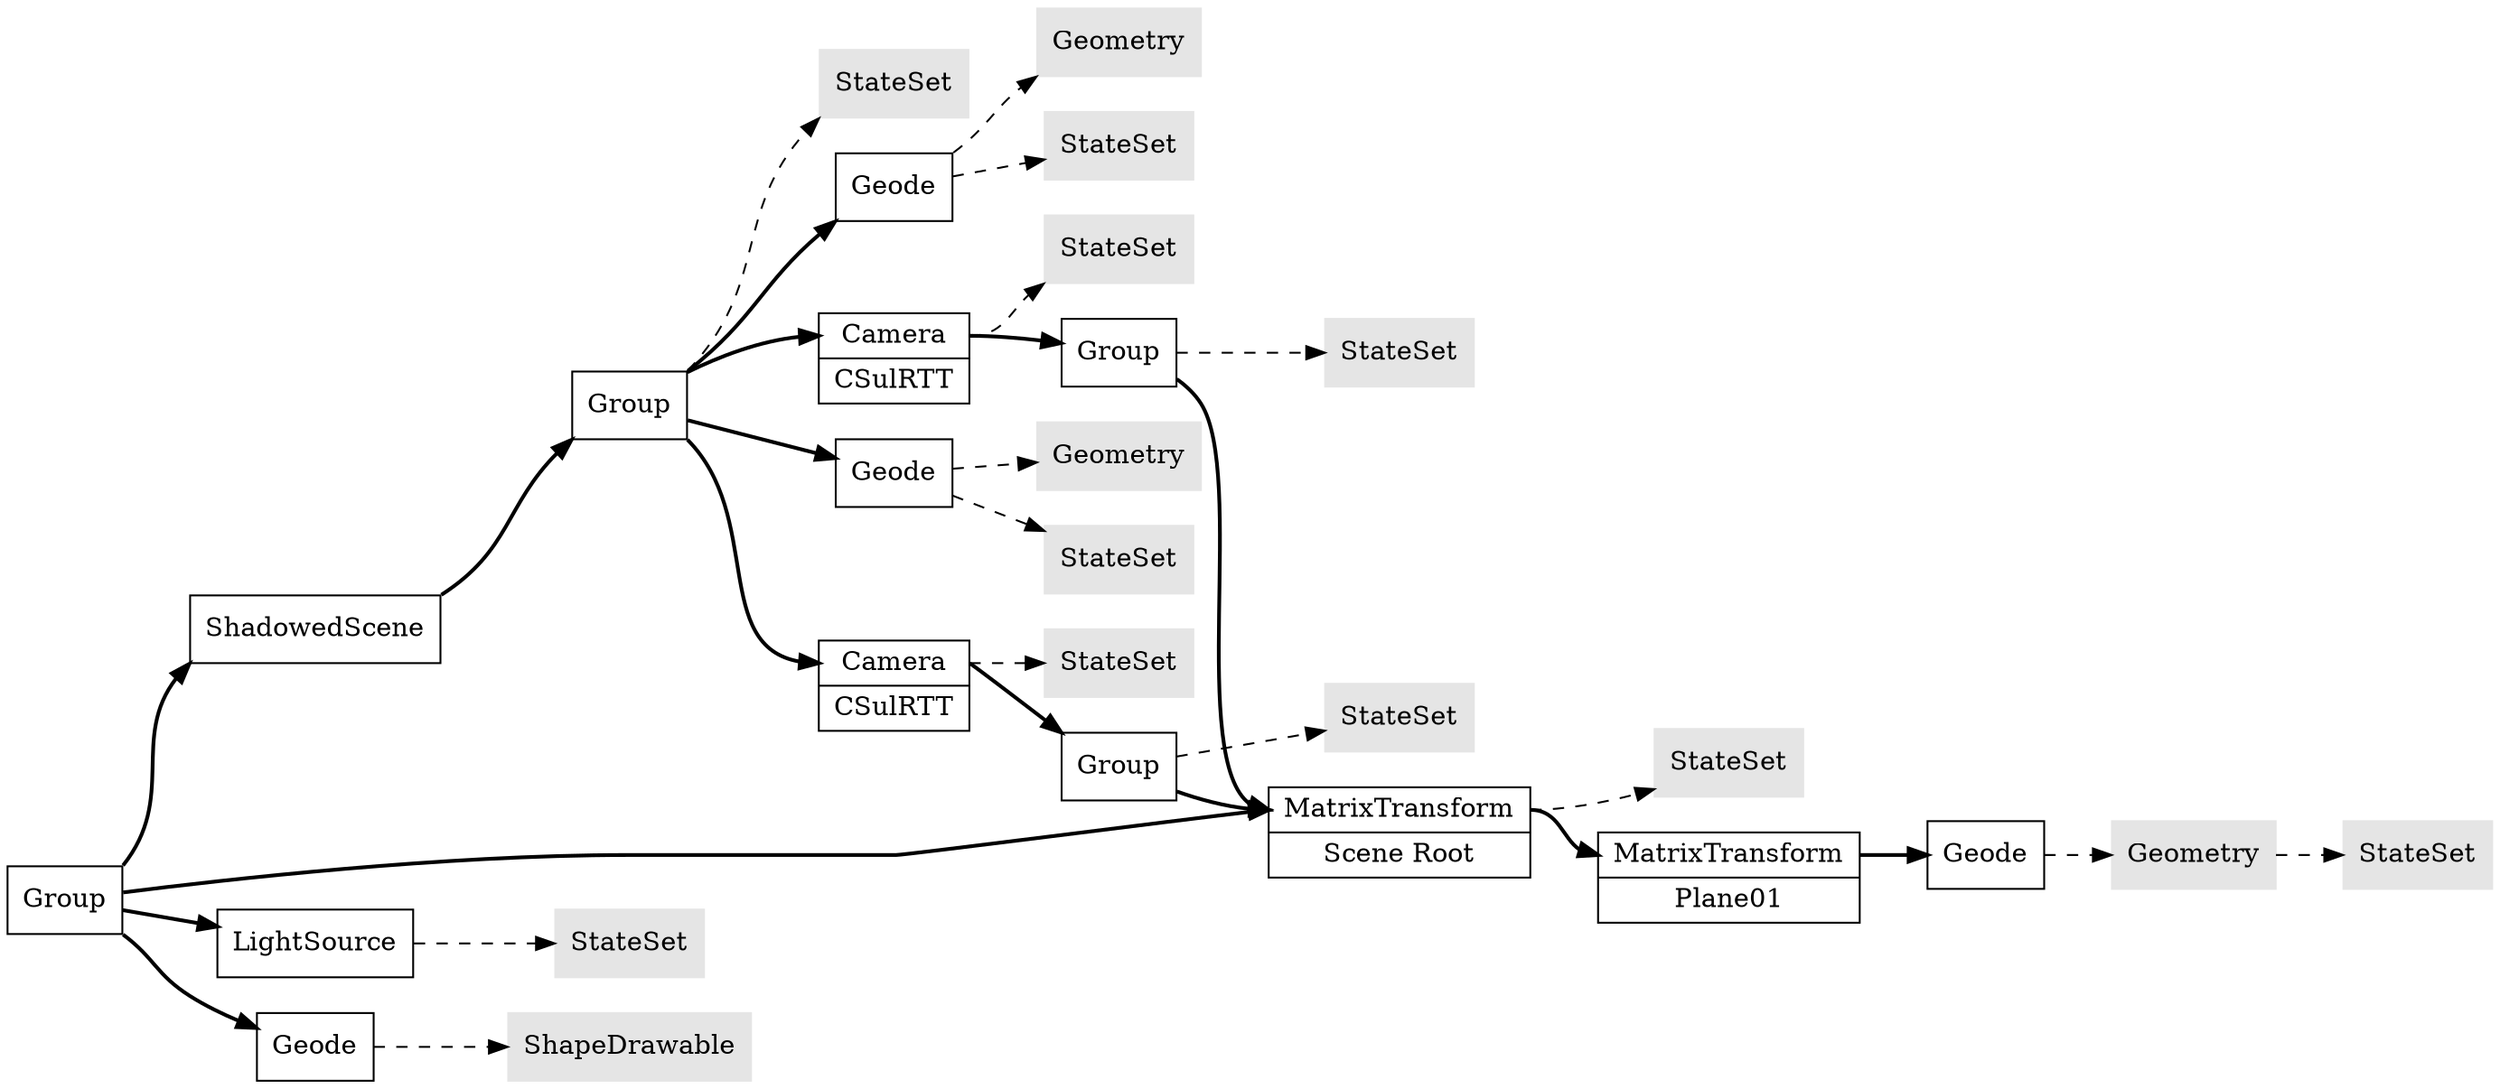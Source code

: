 digraph osg_scenegraph {
	graph [rankdir=LR];
	node [label="\N"];
	graph [bb="0,0,1148,560"];
	0 [label="<top> Group", shape=record, style=solid, color=black, fillColor=white, pos="27,95", rects="0,77,54,113", width="0.75", height="0.50"];
	1 [label="<top> MatrixTransform| Scene Root", shape=record, style=solid, color=black, fillColor=white, pos="648,129", rects="593,129,704,153 593,105,704,129", width="1.53", height="0.67"];
	2 [label="<top> StateSet", shape=record, style="solid, filled", color=gray90, fillColor=white, pos="796,165", rects="765,147,827,183", width="0.86", height="0.50"];
	3 [label="<top> MatrixTransform| Plane01", shape=record, style=solid, color=black, fillColor=white, pos="796,105", rects="741,105,852,129 741,81,852,105", width="1.53", height="0.67"];
	4 [label="<top> Geode", shape=record, style=solid, color=black, fillColor=white, pos="915,117", rects="888,99,942,135", width="0.75", height="0.50"];
	5 [label="<top> Geometry", shape=record, style="solid, filled", color=gray90, fillColor=white, pos="1014,117", rects="978,99,1050,135", width="1.00", height="0.50"];
	6 [label="<top> StateSet", shape=record, style="solid, filled", color=gray90, fillColor=white, pos="1117,117", rects="1086,99,1148,135", width="0.86", height="0.50"];
	7 [label="<top> LightSource", shape=record, style=solid, color=black, fillColor=white, pos="145,72", rects="103,54,187,90", width="1.17", height="0.50"];
	8 [label="<top> StateSet", shape=record, style="solid, filled", color=gray90, fillColor=white, pos="288,72", rects="257,54,319,90", width="0.86", height="0.50"];
	9 [label="<top> Geode", shape=record, style=solid, color=black, fillColor=white, pos="145,18", rects="118,0,172,36", width="0.75", height="0.50"];
	10 [label="<top> ShapeDrawable", shape=record, style="solid, filled", color=gray90, fillColor=white, pos="288,18", rects="237,0,340,36", width="1.42", height="0.50"];
	11 [label="<top> ShadowedScene", shape=record, style=solid, color=black, fillColor=white, pos="145,281", rects="91,263,200,299", width="1.50", height="0.50"];
	12 [label="<top> Group", shape=record, style=solid, color=black, fillColor=white, pos="288,353", rects="261,335,315,371", width="0.75", height="0.50"];
	13 [label="<top> StateSet", shape=record, style="solid, filled", color=gray90, fillColor=white, pos="412,521", rects="381,503,443,539", width="0.86", height="0.50"];
	14 [label="<top> Geode", shape=record, style=solid, color=black, fillColor=white, pos="412,467", rects="385,449,439,485", width="0.75", height="0.50"];
	15 [label="<top> StateSet", shape=record, style="solid, filled", color=gray90, fillColor=white, pos="520,488", rects="489,470,551,506", width="0.86", height="0.50"];
	16 [label="<top> Geometry", shape=record, style="solid, filled", color=gray90, fillColor=white, pos="520,542", rects="484,524,556,560", width="1.00", height="0.50"];
	17 [label="<top> Camera| CSulRTT", shape=record, style=solid, color=black, fillColor=white, pos="412,377", rects="376,377,448,401 376,353,448,377", width="1.00", height="0.67"];
	18 [label="<top> StateSet", shape=record, style="solid, filled", color=gray90, fillColor=white, pos="520,434", rects="489,416,551,452", width="0.86", height="0.50"];
	19 [label="<top> Group", shape=record, style=solid, color=black, fillColor=white, pos="520,380", rects="493,362,547,398", width="0.75", height="0.50"];
	20 [label="<top> StateSet", shape=record, style="solid, filled", color=gray90, fillColor=white, pos="648,380", rects="617,362,679,398", width="0.86", height="0.50"];
	21 [label="<top> Geode", shape=record, style=solid, color=black, fillColor=white, pos="412,317", rects="385,299,439,335", width="0.75", height="0.50"];
	22 [label="<top> StateSet", shape=record, style="solid, filled", color=gray90, fillColor=white, pos="520,272", rects="489,254,551,290", width="0.86", height="0.50"];
	23 [label="<top> Geometry", shape=record, style="solid, filled", color=gray90, fillColor=white, pos="520,326", rects="484,308,556,344", width="1.00", height="0.50"];
	24 [label="<top> Camera| CSulRTT", shape=record, style=solid, color=black, fillColor=white, pos="412,206", rects="376,206,448,230 376,182,448,206", width="1.00", height="0.67"];
	25 [label="<top> StateSet", shape=record, style="solid, filled", color=gray90, fillColor=white, pos="520,218", rects="489,200,551,236", width="0.86", height="0.50"];
	26 [label="<top> Group", shape=record, style=solid, color=black, fillColor=white, pos="520,164", rects="493,146,547,182", width="0.75", height="0.50"];
	27 [label="<top> StateSet", shape=record, style="solid, filled", color=gray90, fillColor=white, pos="648,189", rects="617,171,679,207", width="0.86", height="0.50"];
	1:top -> 2:top [style=dashed, pos="e,765,160 704,150 721,152 739,156 755,158"];
	5:top -> 6:top [style=dashed, pos="e,1086,117 1050,117 1058,117 1067,117 1076,117"];
	4:top -> 5:top [style=dashed, pos="e,978,117 942,117 950,117 959,117 968,117"];
	3:top -> 4:top [style="setlinewidth(2)", pos="e,888,117 852,117 860,117 869,117 878,117"];
	1:top -> 3:top [style="setlinewidth(2)", pos="e,741,126 704,132 713,131 722,129 731,128"];
	7:top -> 8:top [style=dashed, pos="e,257,72 187,72 206,72 228,72 247,72"];
	9:top -> 10:top [style=dashed, pos="e,237,18 172,18 187,18 208,18 227,18"];
	12:top -> 13:top [style=dashed, pos="e,381,503 315,371 356,416 348,439 376,494 376,494 376,494 376,494"];
	14:top -> 15:top [style=dashed, pos="e,489,482 439,472 451,474 465,477 479,480"];
	14:top -> 16:top [style=dashed, pos="e,484,524 439,485 458,499 461,507 476,518"];
	17:top -> 18:top [style=dashed, pos="e,489,418 448,401 459,405 469,409 480,414"];
	19:top -> 20:top [style=dashed, pos="e,617,380 547,380 565,380 588,380 607,380"];
	19:top -> 1:top [style="setlinewidth(2)", pos="e,593,153 547,364 551,361 554,357 556,353 597,275 536,221 586,160"];
	17:top -> 19:top [style="setlinewidth(2)", pos="e,493,382 448,386 459,385 472,384 483,383"];
	21:top -> 22:top [style=dashed, pos="e,489,285 439,306 451,300 466,294 479,289"];
	21:top -> 23:top [style=dashed, pos="e,484,323 439,319 449,320 462,321 474,322"];
	24:top -> 25:top [style=dashed, pos="e,489,218 448,218 458,218 469,218 479,218"];
	26:top -> 27:top [style=dashed, pos="e,617,183 547,169 565,172 588,177 607,181"];
	26:top -> 1:top [style="setlinewidth(2)", pos="e,593,151 547,159 557,157 570,155 583,153"];
	24:top -> 26:top [style="setlinewidth(2)", pos="e,493,181 448,206 460,200 473,193 484,186"];
	12:top -> 14:top [style="setlinewidth(2)", pos="e,385,449 315,371 348,399 350,415 377,442"];
	12:top -> 17:top [style="setlinewidth(2)", pos="e,376,378 315,361 330,365 349,371 366,375"];
	12:top -> 21:top [style="setlinewidth(2)", pos="e,385,325 315,345 333,340 356,333 375,328"];
	12:top -> 24:top [style="setlinewidth(2)", pos="e,376,230 315,335 350,298 337,268 369,237"];
	11:top -> 12:top [style="setlinewidth(2)", pos="e,261,335 199,299 210,303 232,317 253,330"];
	0:top -> 1:top [style="setlinewidth(2)", pos="e,593,133 54,99 103,106 203,118 288,118 288,118 288,118 413,118 471,118 535,125 583,132"];
	0:top -> 7:top [style="setlinewidth(2)", pos="e,103,80 54,90 65,88 79,85 93,82"];
	0:top -> 9:top [style="setlinewidth(2)", pos="e,118,30 54,77 71,63 73,56 90,45 96,41 103,37 109,34"];
	0:top -> 11:top [style="setlinewidth(2)", pos="e,91,263 54,113 92,166 50,207 84,255"];
}
